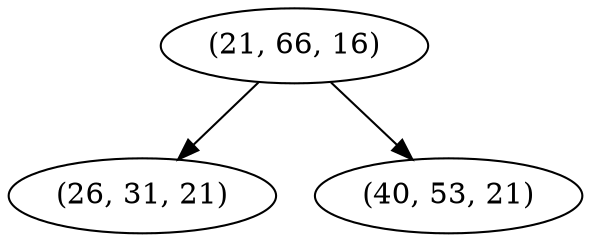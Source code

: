 digraph tree {
    "(21, 66, 16)";
    "(26, 31, 21)";
    "(40, 53, 21)";
    "(21, 66, 16)" -> "(26, 31, 21)";
    "(21, 66, 16)" -> "(40, 53, 21)";
}
